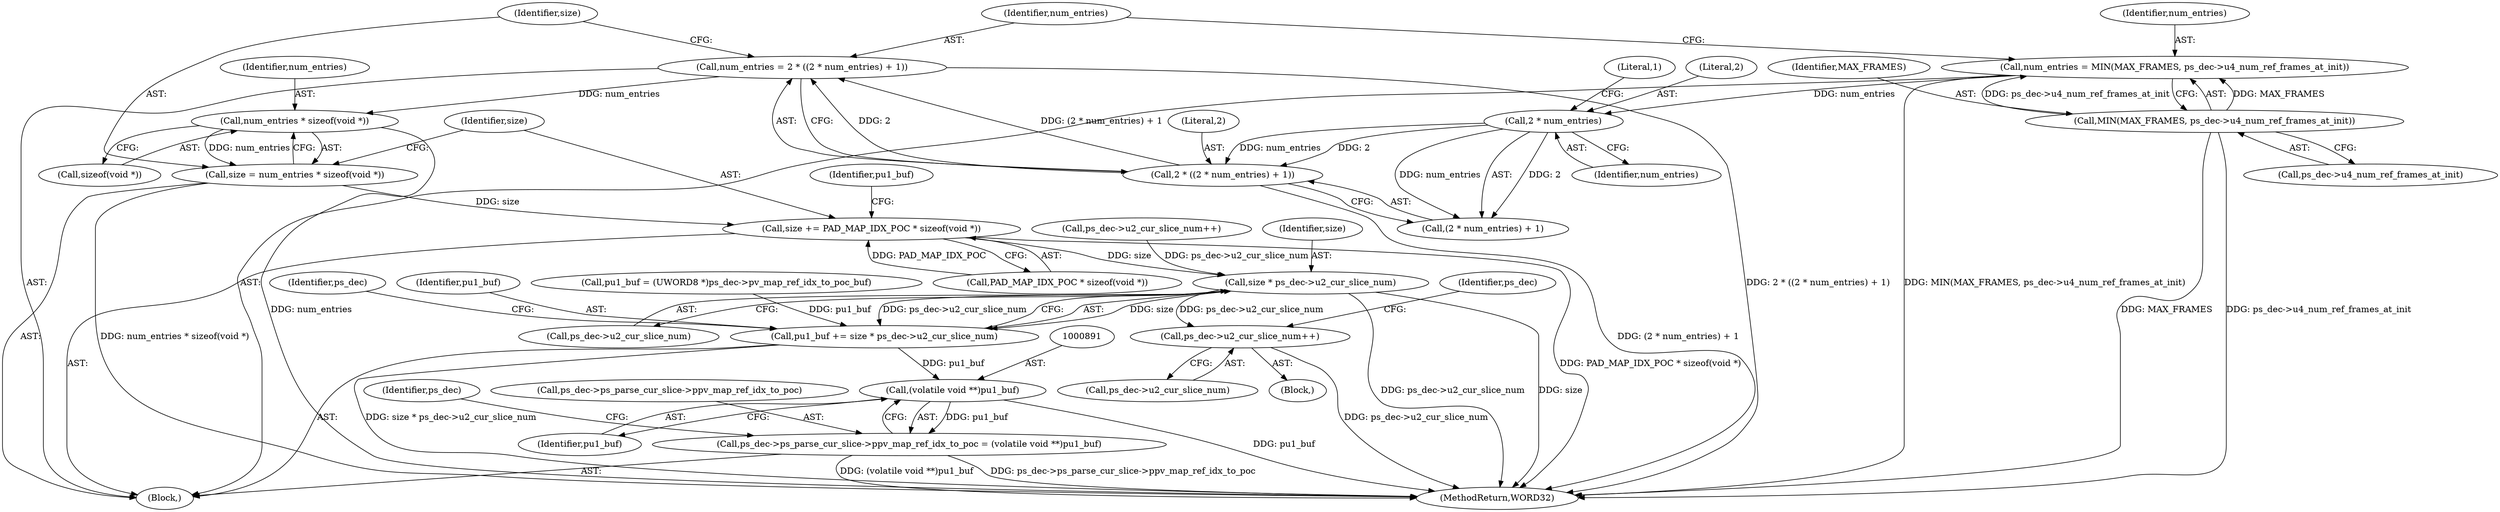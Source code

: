 digraph "0_Android_494561291a503840f385fbcd11d9bc5f4dc502b8_0@API" {
"1000860" [label="(Call,num_entries * sizeof(void *))"];
"1000849" [label="(Call,num_entries = 2 * ((2 * num_entries) + 1))"];
"1000851" [label="(Call,2 * ((2 * num_entries) + 1))"];
"1000854" [label="(Call,2 * num_entries)"];
"1000842" [label="(Call,num_entries = MIN(MAX_FRAMES, ps_dec->u4_num_ref_frames_at_init))"];
"1000844" [label="(Call,MIN(MAX_FRAMES, ps_dec->u4_num_ref_frames_at_init))"];
"1000858" [label="(Call,size = num_entries * sizeof(void *))"];
"1000864" [label="(Call,size += PAD_MAP_IDX_POC * sizeof(void *))"];
"1000879" [label="(Call,size * ps_dec->u2_cur_slice_num)"];
"1000877" [label="(Call,pu1_buf += size * ps_dec->u2_cur_slice_num)"];
"1000890" [label="(Call,(volatile void **)pu1_buf)"];
"1000884" [label="(Call,ps_dec->ps_parse_cur_slice->ppv_map_ref_idx_to_poc = (volatile void **)pu1_buf)"];
"1001412" [label="(Call,ps_dec->u2_cur_slice_num++)"];
"1000817" [label="(Call,ps_dec->u2_cur_slice_num++)"];
"1000857" [label="(Literal,1)"];
"1000892" [label="(Identifier,pu1_buf)"];
"1000849" [label="(Call,num_entries = 2 * ((2 * num_entries) + 1))"];
"1000845" [label="(Identifier,MAX_FRAMES)"];
"1000865" [label="(Identifier,size)"];
"1000896" [label="(Identifier,ps_dec)"];
"1000850" [label="(Identifier,num_entries)"];
"1001450" [label="(MethodReturn,WORD32)"];
"1000887" [label="(Identifier,ps_dec)"];
"1000853" [label="(Call,(2 * num_entries) + 1)"];
"1000846" [label="(Call,ps_dec->u4_num_ref_frames_at_init)"];
"1000852" [label="(Literal,2)"];
"1000855" [label="(Literal,2)"];
"1000885" [label="(Call,ps_dec->ps_parse_cur_slice->ppv_map_ref_idx_to_poc)"];
"1000880" [label="(Identifier,size)"];
"1000862" [label="(Call,sizeof(void *))"];
"1000851" [label="(Call,2 * ((2 * num_entries) + 1))"];
"1000884" [label="(Call,ps_dec->ps_parse_cur_slice->ppv_map_ref_idx_to_poc = (volatile void **)pu1_buf)"];
"1001418" [label="(Identifier,ps_dec)"];
"1000871" [label="(Identifier,pu1_buf)"];
"1001413" [label="(Call,ps_dec->u2_cur_slice_num)"];
"1000860" [label="(Call,num_entries * sizeof(void *))"];
"1000878" [label="(Identifier,pu1_buf)"];
"1000861" [label="(Identifier,num_entries)"];
"1000842" [label="(Call,num_entries = MIN(MAX_FRAMES, ps_dec->u4_num_ref_frames_at_init))"];
"1000858" [label="(Call,size = num_entries * sizeof(void *))"];
"1000856" [label="(Identifier,num_entries)"];
"1001412" [label="(Call,ps_dec->u2_cur_slice_num++)"];
"1000879" [label="(Call,size * ps_dec->u2_cur_slice_num)"];
"1001407" [label="(Block,)"];
"1000890" [label="(Call,(volatile void **)pu1_buf)"];
"1000864" [label="(Call,size += PAD_MAP_IDX_POC * sizeof(void *))"];
"1000844" [label="(Call,MIN(MAX_FRAMES, ps_dec->u4_num_ref_frames_at_init))"];
"1000843" [label="(Identifier,num_entries)"];
"1000838" [label="(Block,)"];
"1000854" [label="(Call,2 * num_entries)"];
"1000881" [label="(Call,ps_dec->u2_cur_slice_num)"];
"1000870" [label="(Call,pu1_buf = (UWORD8 *)ps_dec->pv_map_ref_idx_to_poc_buf)"];
"1000859" [label="(Identifier,size)"];
"1000866" [label="(Call,PAD_MAP_IDX_POC * sizeof(void *))"];
"1000877" [label="(Call,pu1_buf += size * ps_dec->u2_cur_slice_num)"];
"1000860" -> "1000858"  [label="AST: "];
"1000860" -> "1000862"  [label="CFG: "];
"1000861" -> "1000860"  [label="AST: "];
"1000862" -> "1000860"  [label="AST: "];
"1000858" -> "1000860"  [label="CFG: "];
"1000860" -> "1001450"  [label="DDG: num_entries"];
"1000860" -> "1000858"  [label="DDG: num_entries"];
"1000849" -> "1000860"  [label="DDG: num_entries"];
"1000849" -> "1000838"  [label="AST: "];
"1000849" -> "1000851"  [label="CFG: "];
"1000850" -> "1000849"  [label="AST: "];
"1000851" -> "1000849"  [label="AST: "];
"1000859" -> "1000849"  [label="CFG: "];
"1000849" -> "1001450"  [label="DDG: 2 * ((2 * num_entries) + 1)"];
"1000851" -> "1000849"  [label="DDG: 2"];
"1000851" -> "1000849"  [label="DDG: (2 * num_entries) + 1"];
"1000851" -> "1000853"  [label="CFG: "];
"1000852" -> "1000851"  [label="AST: "];
"1000853" -> "1000851"  [label="AST: "];
"1000851" -> "1001450"  [label="DDG: (2 * num_entries) + 1"];
"1000854" -> "1000851"  [label="DDG: 2"];
"1000854" -> "1000851"  [label="DDG: num_entries"];
"1000854" -> "1000853"  [label="AST: "];
"1000854" -> "1000856"  [label="CFG: "];
"1000855" -> "1000854"  [label="AST: "];
"1000856" -> "1000854"  [label="AST: "];
"1000857" -> "1000854"  [label="CFG: "];
"1000854" -> "1000853"  [label="DDG: 2"];
"1000854" -> "1000853"  [label="DDG: num_entries"];
"1000842" -> "1000854"  [label="DDG: num_entries"];
"1000842" -> "1000838"  [label="AST: "];
"1000842" -> "1000844"  [label="CFG: "];
"1000843" -> "1000842"  [label="AST: "];
"1000844" -> "1000842"  [label="AST: "];
"1000850" -> "1000842"  [label="CFG: "];
"1000842" -> "1001450"  [label="DDG: MIN(MAX_FRAMES, ps_dec->u4_num_ref_frames_at_init)"];
"1000844" -> "1000842"  [label="DDG: MAX_FRAMES"];
"1000844" -> "1000842"  [label="DDG: ps_dec->u4_num_ref_frames_at_init"];
"1000844" -> "1000846"  [label="CFG: "];
"1000845" -> "1000844"  [label="AST: "];
"1000846" -> "1000844"  [label="AST: "];
"1000844" -> "1001450"  [label="DDG: ps_dec->u4_num_ref_frames_at_init"];
"1000844" -> "1001450"  [label="DDG: MAX_FRAMES"];
"1000858" -> "1000838"  [label="AST: "];
"1000859" -> "1000858"  [label="AST: "];
"1000865" -> "1000858"  [label="CFG: "];
"1000858" -> "1001450"  [label="DDG: num_entries * sizeof(void *)"];
"1000858" -> "1000864"  [label="DDG: size"];
"1000864" -> "1000838"  [label="AST: "];
"1000864" -> "1000866"  [label="CFG: "];
"1000865" -> "1000864"  [label="AST: "];
"1000866" -> "1000864"  [label="AST: "];
"1000871" -> "1000864"  [label="CFG: "];
"1000864" -> "1001450"  [label="DDG: PAD_MAP_IDX_POC * sizeof(void *)"];
"1000866" -> "1000864"  [label="DDG: PAD_MAP_IDX_POC"];
"1000864" -> "1000879"  [label="DDG: size"];
"1000879" -> "1000877"  [label="AST: "];
"1000879" -> "1000881"  [label="CFG: "];
"1000880" -> "1000879"  [label="AST: "];
"1000881" -> "1000879"  [label="AST: "];
"1000877" -> "1000879"  [label="CFG: "];
"1000879" -> "1001450"  [label="DDG: ps_dec->u2_cur_slice_num"];
"1000879" -> "1001450"  [label="DDG: size"];
"1000879" -> "1000877"  [label="DDG: size"];
"1000879" -> "1000877"  [label="DDG: ps_dec->u2_cur_slice_num"];
"1000817" -> "1000879"  [label="DDG: ps_dec->u2_cur_slice_num"];
"1000879" -> "1001412"  [label="DDG: ps_dec->u2_cur_slice_num"];
"1000877" -> "1000838"  [label="AST: "];
"1000878" -> "1000877"  [label="AST: "];
"1000887" -> "1000877"  [label="CFG: "];
"1000877" -> "1001450"  [label="DDG: size * ps_dec->u2_cur_slice_num"];
"1000870" -> "1000877"  [label="DDG: pu1_buf"];
"1000877" -> "1000890"  [label="DDG: pu1_buf"];
"1000890" -> "1000884"  [label="AST: "];
"1000890" -> "1000892"  [label="CFG: "];
"1000891" -> "1000890"  [label="AST: "];
"1000892" -> "1000890"  [label="AST: "];
"1000884" -> "1000890"  [label="CFG: "];
"1000890" -> "1001450"  [label="DDG: pu1_buf"];
"1000890" -> "1000884"  [label="DDG: pu1_buf"];
"1000884" -> "1000838"  [label="AST: "];
"1000885" -> "1000884"  [label="AST: "];
"1000896" -> "1000884"  [label="CFG: "];
"1000884" -> "1001450"  [label="DDG: ps_dec->ps_parse_cur_slice->ppv_map_ref_idx_to_poc"];
"1000884" -> "1001450"  [label="DDG: (volatile void **)pu1_buf"];
"1001412" -> "1001407"  [label="AST: "];
"1001412" -> "1001413"  [label="CFG: "];
"1001413" -> "1001412"  [label="AST: "];
"1001418" -> "1001412"  [label="CFG: "];
"1001412" -> "1001450"  [label="DDG: ps_dec->u2_cur_slice_num"];
}
